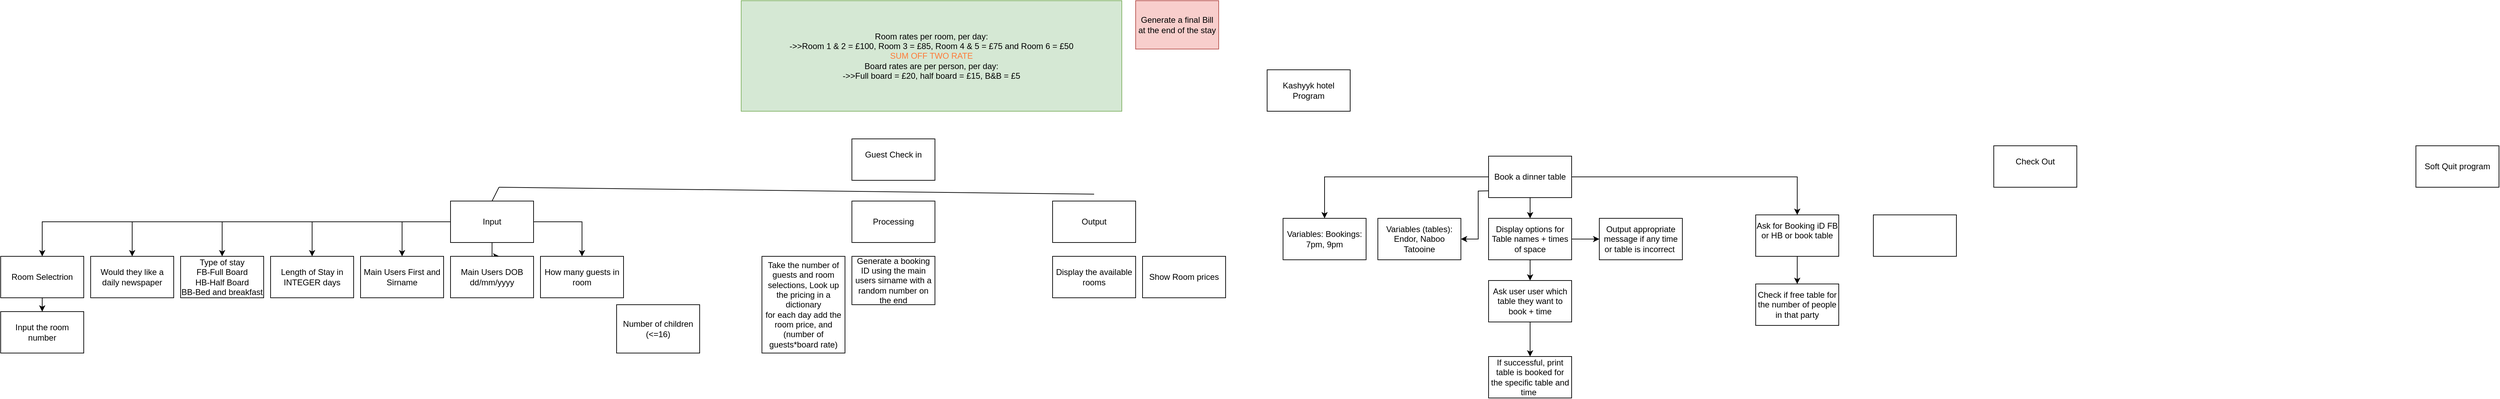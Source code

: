 <mxfile version="21.7.5" type="github">
  <diagram name="Page-1" id="g4rA1UfjoHgd0uxCYoGI">
    <mxGraphModel dx="3754" dy="1068" grid="1" gridSize="10" guides="1" tooltips="1" connect="1" arrows="1" fold="1" page="1" pageScale="1" pageWidth="827" pageHeight="1169" math="0" shadow="0">
      <root>
        <mxCell id="0" />
        <mxCell id="1" parent="0" />
        <mxCell id="xWcp2EsW1pXefpogUu0f-1" value="Kashyyk hotel Program" style="rounded=0;whiteSpace=wrap;html=1;" parent="1" vertex="1">
          <mxGeometry x="390" y="100" width="120" height="60" as="geometry" />
        </mxCell>
        <mxCell id="xWcp2EsW1pXefpogUu0f-2" value="&lt;div&gt;Guest Check in&lt;/div&gt;&lt;div&gt;&lt;br&gt;&lt;/div&gt;" style="rounded=0;whiteSpace=wrap;html=1;" parent="1" vertex="1">
          <mxGeometry x="-210" y="200" width="120" height="60" as="geometry" />
        </mxCell>
        <mxCell id="2HaEW5ayOSchESDhEftc-19" style="edgeStyle=orthogonalEdgeStyle;rounded=0;orthogonalLoop=1;jettySize=auto;html=1;entryX=0.5;entryY=0;entryDx=0;entryDy=0;" parent="1" source="xWcp2EsW1pXefpogUu0f-3" target="2HaEW5ayOSchESDhEftc-7" edge="1">
          <mxGeometry relative="1" as="geometry" />
        </mxCell>
        <mxCell id="2HaEW5ayOSchESDhEftc-22" style="edgeStyle=orthogonalEdgeStyle;rounded=0;orthogonalLoop=1;jettySize=auto;html=1;" parent="1" source="xWcp2EsW1pXefpogUu0f-3" target="2HaEW5ayOSchESDhEftc-20" edge="1">
          <mxGeometry relative="1" as="geometry" />
        </mxCell>
        <mxCell id="2HaEW5ayOSchESDhEftc-23" style="edgeStyle=orthogonalEdgeStyle;rounded=0;orthogonalLoop=1;jettySize=auto;html=1;exitX=0;exitY=1;exitDx=0;exitDy=0;entryX=1;entryY=0.5;entryDx=0;entryDy=0;" parent="1" target="2HaEW5ayOSchESDhEftc-21" edge="1">
          <mxGeometry relative="1" as="geometry">
            <mxPoint x="720.0" y="275.0" as="sourcePoint" />
            <mxPoint x="680.0" y="335.0" as="targetPoint" />
          </mxGeometry>
        </mxCell>
        <mxCell id="2HaEW5ayOSchESDhEftc-25" style="edgeStyle=orthogonalEdgeStyle;rounded=0;orthogonalLoop=1;jettySize=auto;html=1;" parent="1" source="xWcp2EsW1pXefpogUu0f-3" target="2HaEW5ayOSchESDhEftc-12" edge="1">
          <mxGeometry relative="1" as="geometry" />
        </mxCell>
        <mxCell id="xWcp2EsW1pXefpogUu0f-3" value="Book a dinner table" style="rounded=0;whiteSpace=wrap;html=1;" parent="1" vertex="1">
          <mxGeometry x="710" y="225" width="120" height="60" as="geometry" />
        </mxCell>
        <mxCell id="xWcp2EsW1pXefpogUu0f-4" value="&lt;div&gt;Check Out&lt;/div&gt;&lt;div&gt;&lt;br&gt;&lt;/div&gt;" style="rounded=0;whiteSpace=wrap;html=1;" parent="1" vertex="1">
          <mxGeometry x="1440" y="210" width="120" height="60" as="geometry" />
        </mxCell>
        <mxCell id="xWcp2EsW1pXefpogUu0f-5" value="Soft Quit program" style="rounded=0;whiteSpace=wrap;html=1;" parent="1" vertex="1">
          <mxGeometry x="2050" y="210" width="120" height="60" as="geometry" />
        </mxCell>
        <mxCell id="2HaEW5ayOSchESDhEftc-7" value="Ask for Booking iD FB or HB or book table&lt;br&gt;&amp;nbsp;" style="rounded=0;whiteSpace=wrap;html=1;" parent="1" vertex="1">
          <mxGeometry x="1096" y="310" width="120" height="60" as="geometry" />
        </mxCell>
        <mxCell id="2HaEW5ayOSchESDhEftc-10" value="Check if free table for the number of people in that party" style="rounded=0;whiteSpace=wrap;html=1;" parent="1" vertex="1">
          <mxGeometry x="1096" y="410" width="120" height="60" as="geometry" />
        </mxCell>
        <mxCell id="87aQEBoh5xDX5XQvqtUe-13" value="" style="edgeStyle=orthogonalEdgeStyle;rounded=0;orthogonalLoop=1;jettySize=auto;html=1;" parent="1" source="87aQEBoh5xDX5XQvqtUe-1" edge="1">
          <mxGeometry relative="1" as="geometry">
            <mxPoint x="-720" y="370" as="targetPoint" />
          </mxGeometry>
        </mxCell>
        <mxCell id="2HaEW5ayOSchESDhEftc-11" value="" style="rounded=0;whiteSpace=wrap;html=1;" parent="1" vertex="1">
          <mxGeometry x="1266" y="310" width="120" height="60" as="geometry" />
        </mxCell>
        <mxCell id="87aQEBoh5xDX5XQvqtUe-14" style="edgeStyle=orthogonalEdgeStyle;rounded=0;orthogonalLoop=1;jettySize=auto;html=1;" parent="1" source="87aQEBoh5xDX5XQvqtUe-1" target="87aQEBoh5xDX5XQvqtUe-5" edge="1">
          <mxGeometry relative="1" as="geometry" />
        </mxCell>
        <mxCell id="2HaEW5ayOSchESDhEftc-13" style="edgeStyle=orthogonalEdgeStyle;rounded=0;orthogonalLoop=1;jettySize=auto;html=1;entryX=0.5;entryY=0;entryDx=0;entryDy=0;" parent="1" source="2HaEW5ayOSchESDhEftc-12" target="2HaEW5ayOSchESDhEftc-14" edge="1">
          <mxGeometry relative="1" as="geometry">
            <mxPoint x="770" y="435" as="targetPoint" />
          </mxGeometry>
        </mxCell>
        <mxCell id="87aQEBoh5xDX5XQvqtUe-15" style="edgeStyle=orthogonalEdgeStyle;rounded=0;orthogonalLoop=1;jettySize=auto;html=1;entryX=0.5;entryY=0;entryDx=0;entryDy=0;" parent="1" source="87aQEBoh5xDX5XQvqtUe-1" target="87aQEBoh5xDX5XQvqtUe-9" edge="1">
          <mxGeometry relative="1" as="geometry" />
        </mxCell>
        <mxCell id="2HaEW5ayOSchESDhEftc-26" style="edgeStyle=orthogonalEdgeStyle;rounded=0;orthogonalLoop=1;jettySize=auto;html=1;entryX=0;entryY=0.5;entryDx=0;entryDy=0;" parent="1" source="2HaEW5ayOSchESDhEftc-12" target="2HaEW5ayOSchESDhEftc-27" edge="1">
          <mxGeometry relative="1" as="geometry">
            <mxPoint x="880.0" y="345" as="targetPoint" />
          </mxGeometry>
        </mxCell>
        <mxCell id="2HaEW5ayOSchESDhEftc-12" value="Display options for Table names + times of space" style="rounded=0;whiteSpace=wrap;html=1;" parent="1" vertex="1">
          <mxGeometry x="710" y="315" width="120" height="60" as="geometry" />
        </mxCell>
        <mxCell id="87aQEBoh5xDX5XQvqtUe-16" style="edgeStyle=orthogonalEdgeStyle;rounded=0;orthogonalLoop=1;jettySize=auto;html=1;entryX=0.5;entryY=0;entryDx=0;entryDy=0;" parent="1" source="87aQEBoh5xDX5XQvqtUe-1" target="87aQEBoh5xDX5XQvqtUe-10" edge="1">
          <mxGeometry relative="1" as="geometry" />
        </mxCell>
        <mxCell id="2HaEW5ayOSchESDhEftc-16" style="edgeStyle=orthogonalEdgeStyle;rounded=0;orthogonalLoop=1;jettySize=auto;html=1;" parent="1" source="2HaEW5ayOSchESDhEftc-14" edge="1">
          <mxGeometry relative="1" as="geometry">
            <mxPoint x="770" y="515" as="targetPoint" />
          </mxGeometry>
        </mxCell>
        <mxCell id="87aQEBoh5xDX5XQvqtUe-17" style="edgeStyle=orthogonalEdgeStyle;rounded=0;orthogonalLoop=1;jettySize=auto;html=1;entryX=0.5;entryY=0;entryDx=0;entryDy=0;" parent="1" source="87aQEBoh5xDX5XQvqtUe-1" target="87aQEBoh5xDX5XQvqtUe-7" edge="1">
          <mxGeometry relative="1" as="geometry" />
        </mxCell>
        <mxCell id="2HaEW5ayOSchESDhEftc-14" value="Ask user user which table they want to book + time" style="rounded=0;whiteSpace=wrap;html=1;" parent="1" vertex="1">
          <mxGeometry x="710" y="405" width="120" height="60" as="geometry" />
        </mxCell>
        <mxCell id="87aQEBoh5xDX5XQvqtUe-18" style="edgeStyle=orthogonalEdgeStyle;rounded=0;orthogonalLoop=1;jettySize=auto;html=1;" parent="1" source="87aQEBoh5xDX5XQvqtUe-1" target="87aQEBoh5xDX5XQvqtUe-11" edge="1">
          <mxGeometry relative="1" as="geometry" />
        </mxCell>
        <mxCell id="2HaEW5ayOSchESDhEftc-17" value="If successful, print table is booked for the specific table and time&lt;span style=&quot;white-space: pre;&quot;&gt;&#x9;&lt;/span&gt;" style="rounded=0;whiteSpace=wrap;html=1;" parent="1" vertex="1">
          <mxGeometry x="710" y="515" width="120" height="60" as="geometry" />
        </mxCell>
        <mxCell id="87aQEBoh5xDX5XQvqtUe-20" style="edgeStyle=orthogonalEdgeStyle;rounded=0;orthogonalLoop=1;jettySize=auto;html=1;" parent="1" source="87aQEBoh5xDX5XQvqtUe-1" target="87aQEBoh5xDX5XQvqtUe-19" edge="1">
          <mxGeometry relative="1" as="geometry" />
        </mxCell>
        <mxCell id="87aQEBoh5xDX5XQvqtUe-1" value="Input" style="rounded=0;whiteSpace=wrap;html=1;" parent="1" vertex="1">
          <mxGeometry x="-790" y="290" width="120" height="60" as="geometry" />
        </mxCell>
        <mxCell id="87aQEBoh5xDX5XQvqtUe-2" value="Processing" style="rounded=0;whiteSpace=wrap;html=1;" parent="1" vertex="1">
          <mxGeometry x="-210" y="290" width="120" height="60" as="geometry" />
        </mxCell>
        <mxCell id="87aQEBoh5xDX5XQvqtUe-5" value="Main Users First and Sirname" style="rounded=0;whiteSpace=wrap;html=1;" parent="1" vertex="1">
          <mxGeometry x="-920" y="370" width="120" height="60" as="geometry" />
        </mxCell>
        <mxCell id="87aQEBoh5xDX5XQvqtUe-6" value="Main Users DOB dd/mm/yyyy" style="rounded=0;whiteSpace=wrap;html=1;" parent="1" vertex="1">
          <mxGeometry x="-790" y="370" width="120" height="60" as="geometry" />
        </mxCell>
        <mxCell id="87aQEBoh5xDX5XQvqtUe-7" value="How many guests in room" style="rounded=0;whiteSpace=wrap;html=1;" parent="1" vertex="1">
          <mxGeometry x="-660" y="370" width="120" height="60" as="geometry" />
        </mxCell>
        <mxCell id="87aQEBoh5xDX5XQvqtUe-8" value="Number of children (&amp;lt;=16)" style="rounded=0;whiteSpace=wrap;html=1;" parent="1" vertex="1">
          <mxGeometry x="-550" y="440" width="120" height="70" as="geometry" />
        </mxCell>
        <mxCell id="87aQEBoh5xDX5XQvqtUe-9" value="Length of Stay in INTEGER days" style="rounded=0;whiteSpace=wrap;html=1;" parent="1" vertex="1">
          <mxGeometry x="-1050" y="370" width="120" height="60" as="geometry" />
        </mxCell>
        <mxCell id="87aQEBoh5xDX5XQvqtUe-10" value="Type of stay&lt;br&gt;&lt;div&gt;FB-Full Board&lt;/div&gt;&lt;div&gt;HB-Half Board&lt;/div&gt;&lt;div&gt;BB-Bed and breakfast&lt;br&gt;&lt;/div&gt;" style="rounded=0;whiteSpace=wrap;html=1;" parent="1" vertex="1">
          <mxGeometry x="-1180" y="370" width="120" height="60" as="geometry" />
        </mxCell>
        <mxCell id="87aQEBoh5xDX5XQvqtUe-11" value="Would they like a daily newspaper" style="rounded=0;whiteSpace=wrap;html=1;" parent="1" vertex="1">
          <mxGeometry x="-1310" y="370" width="120" height="60" as="geometry" />
        </mxCell>
        <mxCell id="LjkcAQPAtYwirEBkpaQn-7" style="edgeStyle=orthogonalEdgeStyle;rounded=0;orthogonalLoop=1;jettySize=auto;html=1;" parent="1" source="87aQEBoh5xDX5XQvqtUe-19" target="87aQEBoh5xDX5XQvqtUe-24" edge="1">
          <mxGeometry relative="1" as="geometry" />
        </mxCell>
        <mxCell id="87aQEBoh5xDX5XQvqtUe-19" value="Room Selectrion" style="rounded=0;whiteSpace=wrap;html=1;" parent="1" vertex="1">
          <mxGeometry x="-1440" y="370" width="120" height="60" as="geometry" />
        </mxCell>
        <mxCell id="87aQEBoh5xDX5XQvqtUe-21" value="Generate a booking ID using the main users sirname with a random number on the end" style="rounded=0;whiteSpace=wrap;html=1;" parent="1" vertex="1">
          <mxGeometry x="-210" y="370" width="120" height="70" as="geometry" />
        </mxCell>
        <mxCell id="87aQEBoh5xDX5XQvqtUe-22" value="Output" style="rounded=0;whiteSpace=wrap;html=1;" parent="1" vertex="1">
          <mxGeometry x="80" y="290" width="120" height="60" as="geometry" />
        </mxCell>
        <mxCell id="87aQEBoh5xDX5XQvqtUe-23" value="Display the available rooms" style="rounded=0;whiteSpace=wrap;html=1;" parent="1" vertex="1">
          <mxGeometry x="80" y="370" width="120" height="60" as="geometry" />
        </mxCell>
        <mxCell id="87aQEBoh5xDX5XQvqtUe-24" value="Input the room number" style="rounded=0;whiteSpace=wrap;html=1;" parent="1" vertex="1">
          <mxGeometry x="-1440" y="450" width="120" height="60" as="geometry" />
        </mxCell>
        <mxCell id="87aQEBoh5xDX5XQvqtUe-25" value="Generate a final Bill at the end of the stay" style="rounded=0;whiteSpace=wrap;html=1;fillColor=#f8cecc;strokeColor=#b85450;" parent="1" vertex="1">
          <mxGeometry x="200" width="120" height="70" as="geometry" />
        </mxCell>
        <mxCell id="2HaEW5ayOSchESDhEftc-8" style="edgeStyle=orthogonalEdgeStyle;rounded=0;orthogonalLoop=1;jettySize=auto;html=1;entryX=0.5;entryY=0;entryDx=0;entryDy=0;" parent="1" source="2HaEW5ayOSchESDhEftc-7" target="2HaEW5ayOSchESDhEftc-10" edge="1">
          <mxGeometry relative="1" as="geometry">
            <mxPoint x="1083" y="370" as="targetPoint" />
          </mxGeometry>
        </mxCell>
        <mxCell id="LjkcAQPAtYwirEBkpaQn-1" value="Show Room prices" style="rounded=0;whiteSpace=wrap;html=1;" parent="1" vertex="1">
          <mxGeometry x="210" y="370" width="120" height="60" as="geometry" />
        </mxCell>
        <mxCell id="2HaEW5ayOSchESDhEftc-20" value="Variables: Bookings: 7pm, 9pm" style="rounded=0;whiteSpace=wrap;html=1;" parent="1" vertex="1">
          <mxGeometry x="413" y="315" width="120" height="60" as="geometry" />
        </mxCell>
        <mxCell id="LjkcAQPAtYwirEBkpaQn-2" value="Room rates per room, per day:&lt;br&gt;-&amp;gt;&amp;gt;Room 1 &amp;amp; 2 = £100, Room 3 = £85, Room 4 &amp;amp; 5 = £75 and Room 6 = £50&lt;br&gt;&lt;div&gt;&lt;font color=&quot;#ff7a38&quot;&gt;SUM OFF TWO RATE&lt;/font&gt;&lt;br&gt;&lt;/div&gt;&lt;div&gt;Board rates are per person, per day:&lt;/div&gt;-&amp;gt;&amp;gt;Full board = £20, half board = £15, B&amp;amp;B = £5" style="rounded=0;whiteSpace=wrap;html=1;fillColor=#d5e8d4;strokeColor=#82b366;" parent="1" vertex="1">
          <mxGeometry x="-370" width="550" height="160" as="geometry" />
        </mxCell>
        <mxCell id="2HaEW5ayOSchESDhEftc-21" value="Variables (tables): Endor, Naboo Tatooine" style="rounded=0;whiteSpace=wrap;html=1;" parent="1" vertex="1">
          <mxGeometry x="550" y="315" width="120" height="60" as="geometry" />
        </mxCell>
        <mxCell id="2HaEW5ayOSchESDhEftc-27" value="Output appropriate message if any time or table is incorrect&amp;nbsp;" style="rounded=0;whiteSpace=wrap;html=1;" parent="1" vertex="1">
          <mxGeometry x="870" y="315" width="120" height="60" as="geometry" />
        </mxCell>
        <mxCell id="LjkcAQPAtYwirEBkpaQn-6" value="&lt;div&gt;Take the number of guests and room selections, Look up the pricing in a dictionary&lt;/div&gt;&lt;div&gt;for each day add the room price, and (number of guests*board rate)&lt;br&gt;&lt;/div&gt;" style="rounded=0;whiteSpace=wrap;html=1;" parent="1" vertex="1">
          <mxGeometry x="-340" y="370" width="120" height="140" as="geometry" />
        </mxCell>
        <mxCell id="LjkcAQPAtYwirEBkpaQn-9" value="" style="endArrow=none;html=1;rounded=0;" parent="1" edge="1">
          <mxGeometry width="50" height="50" relative="1" as="geometry">
            <mxPoint x="-720" y="270" as="sourcePoint" />
            <mxPoint x="140" y="280" as="targetPoint" />
          </mxGeometry>
        </mxCell>
        <mxCell id="99pIClbF8ladsGSces0m-2" value="" style="endArrow=none;html=1;rounded=0;exitX=0.5;exitY=0;exitDx=0;exitDy=0;" parent="1" source="87aQEBoh5xDX5XQvqtUe-1" edge="1">
          <mxGeometry width="50" height="50" relative="1" as="geometry">
            <mxPoint x="-510" y="460" as="sourcePoint" />
            <mxPoint x="-720" y="270" as="targetPoint" />
          </mxGeometry>
        </mxCell>
      </root>
    </mxGraphModel>
  </diagram>
</mxfile>
